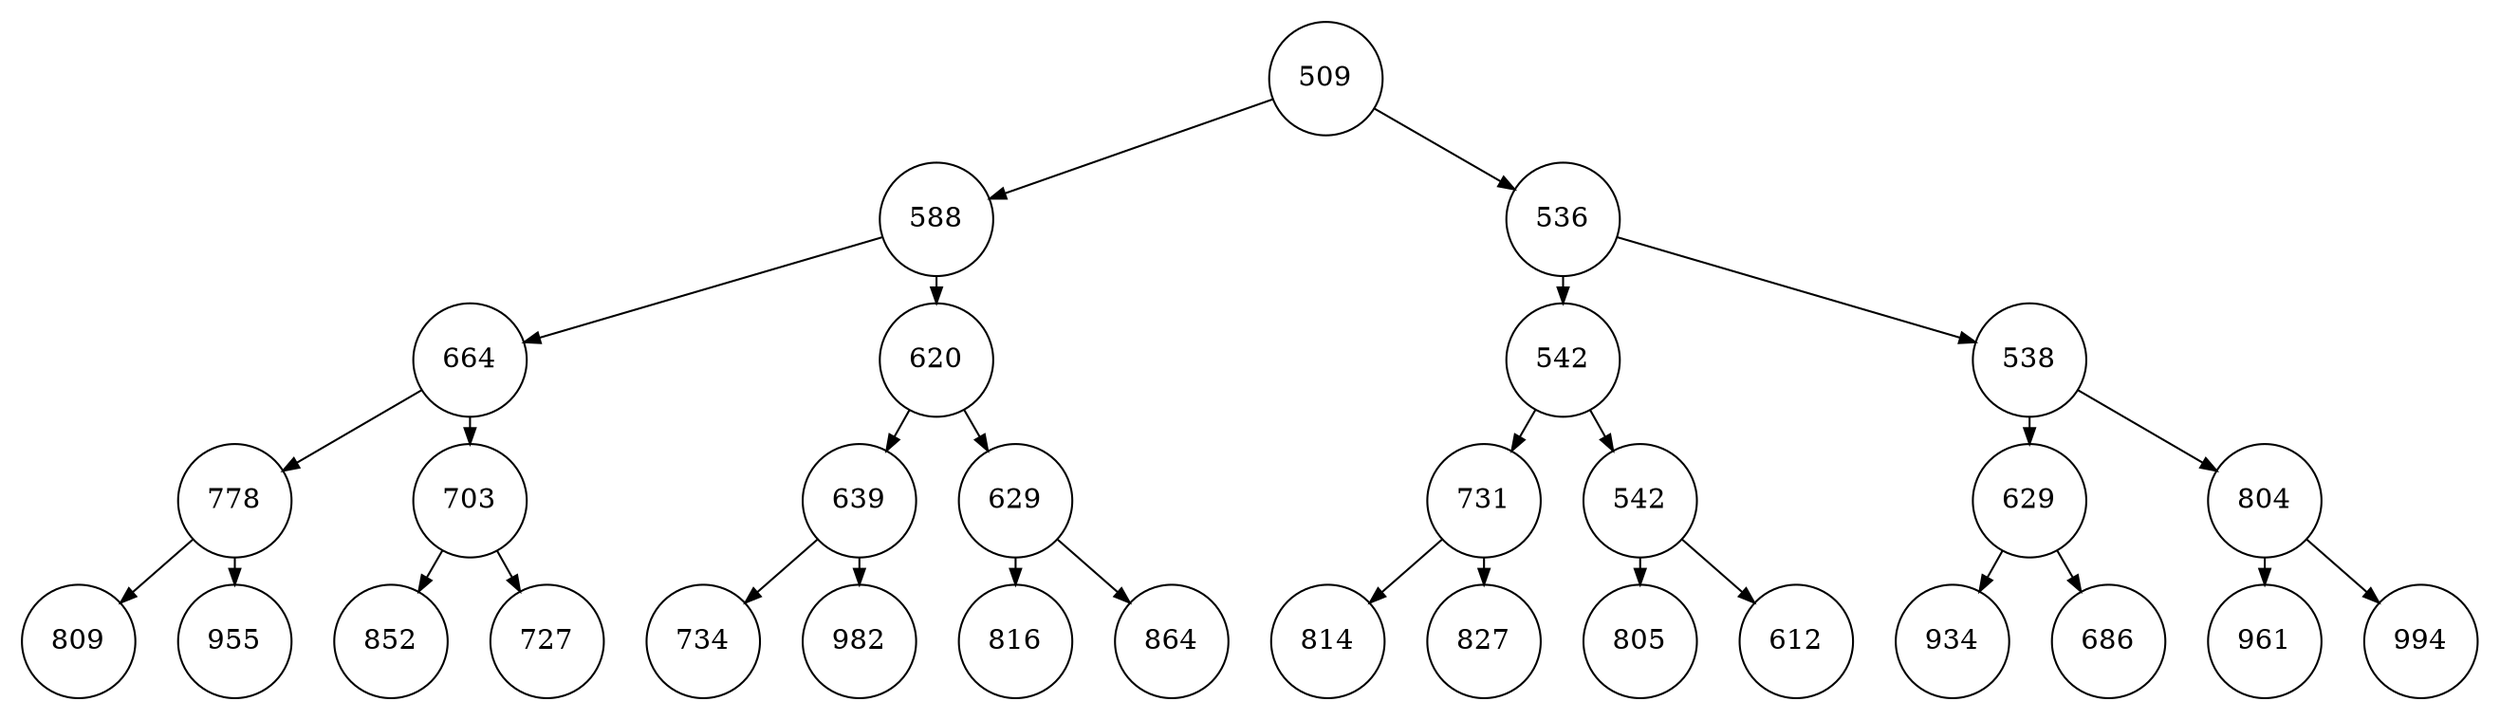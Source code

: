 
    digraph G {
    nodesep=0.3;
    ranksep=0.2;
    margin=0.1;
    node [shape=circle];
    edge [arrowsize=0.8];
    1 -> 2[side=left];
1 -> 3;
2 -> 4[side=left];
2 -> 5;
3 -> 6[side=left];
3 -> 7;
4 -> 8[side=left];
4 -> 9;
5 -> 10[side=left];
5 -> 11;
6 -> 12[side=left];
6 -> 13;
7 -> 14[side=left];
7 -> 15;
8 -> 16[side=left];
8 -> 17;
9 -> 18[side=left];
9 -> 19;
10 -> 20[side=left];
10 -> 21;
11 -> 22[side=left];
11 -> 23;
12 -> 24[side=left];
12 -> 25;
13 -> 26[side=left];
13 -> 27;
14 -> 28[side=left];
14 -> 29;
15 -> 30[side=left];
15 -> 31;
1[label="509"]
2[label="588"]
3[label="536"]
4[label="664"]
5[label="620"]
6[label="542"]
7[label="538"]
8[label="778"]
9[label="703"]
10[label="639"]
11[label="629"]
12[label="731"]
13[label="542"]
14[label="629"]
15[label="804"]
16[label="809"]
17[label="955"]
18[label="852"]
19[label="727"]
20[label="734"]
21[label="982"]
22[label="816"]
23[label="864"]
24[label="814"]
25[label="827"]
26[label="805"]
27[label="612"]
28[label="934"]
29[label="686"]
30[label="961"]
31[label="994"]}